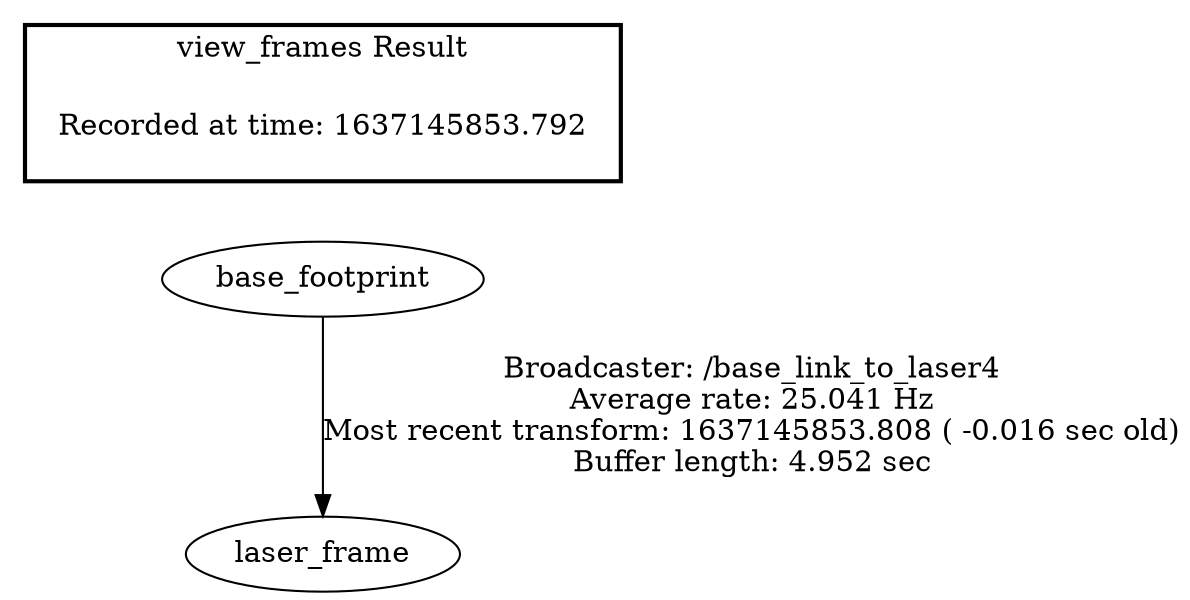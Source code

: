 digraph G {
"base_footprint" -> "laser_frame"[label="Broadcaster: /base_link_to_laser4\nAverage rate: 25.041 Hz\nMost recent transform: 1637145853.808 ( -0.016 sec old)\nBuffer length: 4.952 sec\n"];
edge [style=invis];
 subgraph cluster_legend { style=bold; color=black; label ="view_frames Result";
"Recorded at time: 1637145853.792"[ shape=plaintext ] ;
 }->"base_footprint";
}